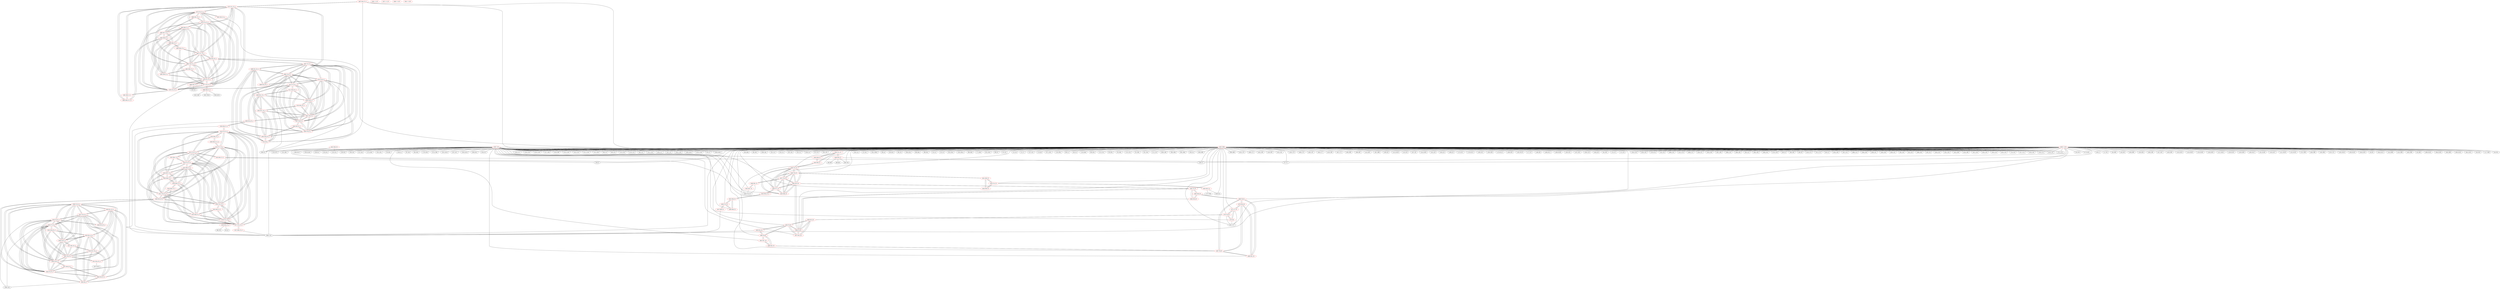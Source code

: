 graph {
	434 [label="(434) T11_T1" color=red]
	446 [label="(446) R24_T1"]
	443 [label="(443) R28_T1"]
	450 [label="(450) R32_t1"]
	435 [label="(435) T12_T1" color=red]
	451 [label="(451) R33_T1"]
	444 [label="(444) R29_T1"]
	445 [label="(445) R25_T1"]
	436 [label="(436) T13_T1" color=red]
	448 [label="(448) R30_T1"]
	452 [label="(452) R34_T1"]
	447 [label="(447) R26_T1"]
	437 [label="(437) T14_T1" color=red]
	449 [label="(449) R31_T1"]
	463 [label="(463) R15_P1"]
	440 [label="(440) T17_T1"]
	453 [label="(453) R35_T1"]
	439 [label="(439) T16_T1"]
	438 [label="(438) T15_T1"]
	438 [label="(438) T15_T1" color=red]
	450 [label="(450) R32_t1"]
	463 [label="(463) R15_P1"]
	440 [label="(440) T17_T1"]
	453 [label="(453) R35_T1"]
	439 [label="(439) T16_T1"]
	437 [label="(437) T14_T1"]
	439 [label="(439) T16_T1" color=red]
	451 [label="(451) R33_T1"]
	463 [label="(463) R15_P1"]
	440 [label="(440) T17_T1"]
	453 [label="(453) R35_T1"]
	438 [label="(438) T15_T1"]
	437 [label="(437) T14_T1"]
	440 [label="(440) T17_T1" color=red]
	454 [label="(454) R34_T1_T"]
	463 [label="(463) R15_P1"]
	453 [label="(453) R35_T1"]
	439 [label="(439) T16_T1"]
	438 [label="(438) T15_T1"]
	437 [label="(437) T14_T1"]
	441 [label="(441) R23_T1" color=red]
	132 [label="(132) R75"]
	131 [label="(131) R67"]
	125 [label="(125) IC1"]
	433 [label="(433) T10_T1"]
	442 [label="(442) R27_T1" color=red]
	433 [label="(433) T10_T1"]
	449 [label="(449) R31_T1"]
	443 [label="(443) R28_T1" color=red]
	434 [label="(434) T11_T1"]
	450 [label="(450) R32_t1"]
	444 [label="(444) R29_T1" color=red]
	451 [label="(451) R33_T1"]
	435 [label="(435) T12_T1"]
	445 [label="(445) R25_T1" color=red]
	172 [label="(172) TH6"]
	209 [label="(209) Q4"]
	435 [label="(435) T12_T1"]
	446 [label="(446) R24_T1" color=red]
	86 [label="(86) JP5"]
	109 [label="(109) U7"]
	90 [label="(90) JP6"]
	88 [label="(88) C30"]
	434 [label="(434) T11_T1"]
	447 [label="(447) R26_T1" color=red]
	368 [label="(368) U16"]
	436 [label="(436) T13_T1"]
	448 [label="(448) R30_T1" color=red]
	452 [label="(452) R34_T1"]
	436 [label="(436) T13_T1"]
	449 [label="(449) R31_T1" color=red]
	433 [label="(433) T10_T1"]
	442 [label="(442) R27_T1"]
	437 [label="(437) T14_T1"]
	450 [label="(450) R32_t1" color=red]
	438 [label="(438) T15_T1"]
	434 [label="(434) T11_T1"]
	443 [label="(443) R28_T1"]
	451 [label="(451) R33_T1" color=red]
	439 [label="(439) T16_T1"]
	444 [label="(444) R29_T1"]
	435 [label="(435) T12_T1"]
	452 [label="(452) R34_T1" color=red]
	448 [label="(448) R30_T1"]
	436 [label="(436) T13_T1"]
	454 [label="(454) R34_T1_T"]
	453 [label="(453) R35_T1" color=red]
	463 [label="(463) R15_P1"]
	440 [label="(440) T17_T1"]
	439 [label="(439) T16_T1"]
	438 [label="(438) T15_T1"]
	437 [label="(437) T14_T1"]
	454 [label="(454) R34_T1_T" color=red]
	440 [label="(440) T17_T1"]
	452 [label="(452) R34_T1"]
	455 [label="(455) T3_P1" color=red]
	459 [label="(459) R14_P1"]
	460 [label="(460) T6_P1"]
	458 [label="(458) R13_P1"]
	457 [label="(457) R12_P1"]
	456 [label="(456) T2_P1"]
	456 [label="(456) T2_P1" color=red]
	458 [label="(458) R13_P1"]
	455 [label="(455) T3_P1"]
	457 [label="(457) R12_P1"]
	462 [label="(462) T5_P1"]
	463 [label="(463) R15_P1"]
	457 [label="(457) R12_P1" color=red]
	458 [label="(458) R13_P1"]
	455 [label="(455) T3_P1"]
	456 [label="(456) T2_P1"]
	458 [label="(458) R13_P1" color=red]
	472 [label="(472) T4_P1"]
	455 [label="(455) T3_P1"]
	457 [label="(457) R12_P1"]
	456 [label="(456) T2_P1"]
	459 [label="(459) R14_P1" color=red]
	368 [label="(368) U16"]
	455 [label="(455) T3_P1"]
	460 [label="(460) T6_P1"]
	460 [label="(460) T6_P1" color=red]
	459 [label="(459) R14_P1"]
	455 [label="(455) T3_P1"]
	469 [label="(469) R22_P1"]
	461 [label="(461) R17_P1"]
	461 [label="(461) R17_P1" color=red]
	469 [label="(469) R22_P1"]
	460 [label="(460) T6_P1"]
	462 [label="(462) T5_P1" color=red]
	456 [label="(456) T2_P1"]
	463 [label="(463) R15_P1"]
	464 [label="(464) R16_P1"]
	465 [label="(465) R20_P1"]
	463 [label="(463) R15_P1" color=red]
	440 [label="(440) T17_T1"]
	453 [label="(453) R35_T1"]
	439 [label="(439) T16_T1"]
	438 [label="(438) T15_T1"]
	437 [label="(437) T14_T1"]
	456 [label="(456) T2_P1"]
	462 [label="(462) T5_P1"]
	464 [label="(464) R16_P1" color=red]
	462 [label="(462) T5_P1"]
	465 [label="(465) R20_P1"]
	465 [label="(465) R20_P1" color=red]
	466 [label="(466) T8_P1"]
	464 [label="(464) R16_P1"]
	462 [label="(462) T5_P1"]
	466 [label="(466) T8_P1" color=red]
	467 [label="(467) T9_P1"]
	468 [label="(468) R21_P1"]
	470 [label="(470) R19_P1"]
	465 [label="(465) R20_P1"]
	467 [label="(467) T9_P1" color=red]
	469 [label="(469) R22_P1"]
	468 [label="(468) R21_P1"]
	466 [label="(466) T8_P1"]
	470 [label="(470) R19_P1"]
	468 [label="(468) R21_P1" color=red]
	467 [label="(467) T9_P1"]
	466 [label="(466) T8_P1"]
	470 [label="(470) R19_P1"]
	469 [label="(469) R22_P1" color=red]
	467 [label="(467) T9_P1"]
	460 [label="(460) T6_P1"]
	461 [label="(461) R17_P1"]
	470 [label="(470) R19_P1" color=red]
	467 [label="(467) T9_P1"]
	468 [label="(468) R21_P1"]
	466 [label="(466) T8_P1"]
	471 [label="(471) T7_P1"]
	471 [label="(471) T7_P1" color=red]
	473 [label="(473) R1"]
	472 [label="(472) T4_P1"]
	401 [label="(401) U17"]
	470 [label="(470) R19_P1"]
	472 [label="(472) T4_P1" color=red]
	458 [label="(458) R13_P1"]
	473 [label="(473) R1"]
	471 [label="(471) T7_P1"]
	401 [label="(401) U17"]
	473 [label="(473) R1" color=red]
	472 [label="(472) T4_P1"]
	471 [label="(471) T7_P1"]
	401 [label="(401) U17"]
	474 [label="(474) T10_T1_2" color=red]
	482 [label="(482) R23_T1_2"]
	490 [label="(490) R31_T1_2"]
	483 [label="(483) R27_T1_2"]
	480 [label="(480) T16_T1_2"]
	481 [label="(481) T17_T1_2"]
	479 [label="(479) T15_T1_2"]
	476 [label="(476) T12_T1_2"]
	478 [label="(478) T14_T1_2"]
	477 [label="(477) T13_T1_2"]
	475 [label="(475) T11_T1_2"]
	475 [label="(475) T11_T1_2" color=red]
	487 [label="(487) R24_T1_2"]
	495 [label="(495) R28_T1_T_2"]
	491 [label="(491) R32_t1_2"]
	474 [label="(474) T10_T1_2"]
	480 [label="(480) T16_T1_2"]
	481 [label="(481) T17_T1_2"]
	479 [label="(479) T15_T1_2"]
	476 [label="(476) T12_T1_2"]
	478 [label="(478) T14_T1_2"]
	477 [label="(477) T13_T1_2"]
	476 [label="(476) T12_T1_2" color=red]
	492 [label="(492) R33_T1_2"]
	485 [label="(485) R29_T1_2"]
	486 [label="(486) R25_T1_2"]
	474 [label="(474) T10_T1_2"]
	480 [label="(480) T16_T1_2"]
	481 [label="(481) T17_T1_2"]
	479 [label="(479) T15_T1_2"]
	478 [label="(478) T14_T1_2"]
	477 [label="(477) T13_T1_2"]
	475 [label="(475) T11_T1_2"]
	477 [label="(477) T13_T1_2" color=red]
	489 [label="(489) R30_T1_2"]
	493 [label="(493) R34_T1_2"]
	488 [label="(488) R26_T1_2"]
	474 [label="(474) T10_T1_2"]
	480 [label="(480) T16_T1_2"]
	481 [label="(481) T17_T1_2"]
	479 [label="(479) T15_T1_2"]
	476 [label="(476) T12_T1_2"]
	478 [label="(478) T14_T1_2"]
	475 [label="(475) T11_T1_2"]
	478 [label="(478) T14_T1_2" color=red]
	474 [label="(474) T10_T1_2"]
	480 [label="(480) T16_T1_2"]
	481 [label="(481) T17_T1_2"]
	479 [label="(479) T15_T1_2"]
	476 [label="(476) T12_T1_2"]
	477 [label="(477) T13_T1_2"]
	475 [label="(475) T11_T1_2"]
	490 [label="(490) R31_T1_2"]
	504 [label="(504) R15_P1_2"]
	494 [label="(494) R35_T1_2"]
	479 [label="(479) T15_T1_2" color=red]
	491 [label="(491) R32_t1_2"]
	474 [label="(474) T10_T1_2"]
	480 [label="(480) T16_T1_2"]
	481 [label="(481) T17_T1_2"]
	476 [label="(476) T12_T1_2"]
	478 [label="(478) T14_T1_2"]
	477 [label="(477) T13_T1_2"]
	475 [label="(475) T11_T1_2"]
	504 [label="(504) R15_P1_2"]
	494 [label="(494) R35_T1_2"]
	480 [label="(480) T16_T1_2" color=red]
	492 [label="(492) R33_T1_2"]
	474 [label="(474) T10_T1_2"]
	481 [label="(481) T17_T1_2"]
	479 [label="(479) T15_T1_2"]
	476 [label="(476) T12_T1_2"]
	478 [label="(478) T14_T1_2"]
	477 [label="(477) T13_T1_2"]
	475 [label="(475) T11_T1_2"]
	504 [label="(504) R15_P1_2"]
	494 [label="(494) R35_T1_2"]
	481 [label="(481) T17_T1_2" color=red]
	493 [label="(493) R34_T1_2"]
	474 [label="(474) T10_T1_2"]
	480 [label="(480) T16_T1_2"]
	479 [label="(479) T15_T1_2"]
	476 [label="(476) T12_T1_2"]
	478 [label="(478) T14_T1_2"]
	477 [label="(477) T13_T1_2"]
	475 [label="(475) T11_T1_2"]
	504 [label="(504) R15_P1_2"]
	494 [label="(494) R35_T1_2"]
	482 [label="(482) R23_T1_2" color=red]
	421 [label="(421) J7"]
	474 [label="(474) T10_T1_2"]
	483 [label="(483) R27_T1_2" color=red]
	489 [label="(489) R30_T1_2"]
	494 [label="(494) R35_T1_2"]
	485 [label="(485) R29_T1_2"]
	484 [label="(484) R28_T1_2"]
	474 [label="(474) T10_T1_2"]
	490 [label="(490) R31_T1_2"]
	484 [label="(484) R28_T1_2" color=red]
	489 [label="(489) R30_T1_2"]
	494 [label="(494) R35_T1_2"]
	485 [label="(485) R29_T1_2"]
	483 [label="(483) R27_T1_2"]
	495 [label="(495) R28_T1_T_2"]
	485 [label="(485) R29_T1_2" color=red]
	489 [label="(489) R30_T1_2"]
	494 [label="(494) R35_T1_2"]
	484 [label="(484) R28_T1_2"]
	483 [label="(483) R27_T1_2"]
	492 [label="(492) R33_T1_2"]
	476 [label="(476) T12_T1_2"]
	486 [label="(486) R25_T1_2" color=red]
	368 [label="(368) U16"]
	36 [label="(36) R12"]
	476 [label="(476) T12_T1_2"]
	487 [label="(487) R24_T1_2" color=red]
	206 [label="(206) R108"]
	368 [label="(368) U16"]
	221 [label="(221) U28"]
	475 [label="(475) T11_T1_2"]
	488 [label="(488) R26_T1_2" color=red]
	305 [label="(305) TH10"]
	300 [label="(300) JP16"]
	302 [label="(302) D48"]
	477 [label="(477) T13_T1_2"]
	489 [label="(489) R30_T1_2" color=red]
	494 [label="(494) R35_T1_2"]
	485 [label="(485) R29_T1_2"]
	484 [label="(484) R28_T1_2"]
	483 [label="(483) R27_T1_2"]
	493 [label="(493) R34_T1_2"]
	477 [label="(477) T13_T1_2"]
	490 [label="(490) R31_T1_2" color=red]
	474 [label="(474) T10_T1_2"]
	483 [label="(483) R27_T1_2"]
	478 [label="(478) T14_T1_2"]
	491 [label="(491) R32_t1_2" color=red]
	479 [label="(479) T15_T1_2"]
	475 [label="(475) T11_T1_2"]
	495 [label="(495) R28_T1_T_2"]
	492 [label="(492) R33_T1_2" color=red]
	480 [label="(480) T16_T1_2"]
	485 [label="(485) R29_T1_2"]
	476 [label="(476) T12_T1_2"]
	493 [label="(493) R34_T1_2" color=red]
	481 [label="(481) T17_T1_2"]
	489 [label="(489) R30_T1_2"]
	477 [label="(477) T13_T1_2"]
	494 [label="(494) R35_T1_2" color=red]
	489 [label="(489) R30_T1_2"]
	485 [label="(485) R29_T1_2"]
	484 [label="(484) R28_T1_2"]
	483 [label="(483) R27_T1_2"]
	504 [label="(504) R15_P1_2"]
	481 [label="(481) T17_T1_2"]
	480 [label="(480) T16_T1_2"]
	479 [label="(479) T15_T1_2"]
	478 [label="(478) T14_T1_2"]
	495 [label="(495) R28_T1_T_2" color=red]
	475 [label="(475) T11_T1_2"]
	491 [label="(491) R32_t1_2"]
	484 [label="(484) R28_T1_2"]
	496 [label="(496) T3_P1_2" color=red]
	513 [label="(513) T4_P1_2"]
	512 [label="(512) T7_P1_2"]
	503 [label="(503) T5_P1_2"]
	508 [label="(508) T9_P1_2"]
	507 [label="(507) T8_P1_2"]
	501 [label="(501) T6_P1_2"]
	497 [label="(497) T2_P1_2"]
	500 [label="(500) R14_P1_2"]
	499 [label="(499) R13_P1_2"]
	498 [label="(498) R12_P1_2"]
	497 [label="(497) T2_P1_2" color=red]
	496 [label="(496) T3_P1_2"]
	513 [label="(513) T4_P1_2"]
	512 [label="(512) T7_P1_2"]
	503 [label="(503) T5_P1_2"]
	508 [label="(508) T9_P1_2"]
	507 [label="(507) T8_P1_2"]
	501 [label="(501) T6_P1_2"]
	499 [label="(499) R13_P1_2"]
	498 [label="(498) R12_P1_2"]
	504 [label="(504) R15_P1_2"]
	498 [label="(498) R12_P1_2" color=red]
	509 [label="(509) R21_P1_2"]
	505 [label="(505) R16_P1_2"]
	502 [label="(502) R17_P1_2"]
	514 [label="(514) R1_2"]
	499 [label="(499) R13_P1_2"]
	496 [label="(496) T3_P1_2"]
	497 [label="(497) T2_P1_2"]
	499 [label="(499) R13_P1_2" color=red]
	513 [label="(513) T4_P1_2"]
	496 [label="(496) T3_P1_2"]
	498 [label="(498) R12_P1_2"]
	497 [label="(497) T2_P1_2"]
	500 [label="(500) R14_P1_2" color=red]
	368 [label="(368) U16"]
	529 [label="(529) R26_T1_3"]
	496 [label="(496) T3_P1_2"]
	501 [label="(501) T6_P1_2"]
	501 [label="(501) T6_P1_2" color=red]
	496 [label="(496) T3_P1_2"]
	513 [label="(513) T4_P1_2"]
	512 [label="(512) T7_P1_2"]
	503 [label="(503) T5_P1_2"]
	508 [label="(508) T9_P1_2"]
	507 [label="(507) T8_P1_2"]
	497 [label="(497) T2_P1_2"]
	500 [label="(500) R14_P1_2"]
	510 [label="(510) R22_P1_2"]
	502 [label="(502) R17_P1_2"]
	502 [label="(502) R17_P1_2" color=red]
	509 [label="(509) R21_P1_2"]
	505 [label="(505) R16_P1_2"]
	498 [label="(498) R12_P1_2"]
	514 [label="(514) R1_2"]
	510 [label="(510) R22_P1_2"]
	501 [label="(501) T6_P1_2"]
	503 [label="(503) T5_P1_2" color=red]
	496 [label="(496) T3_P1_2"]
	513 [label="(513) T4_P1_2"]
	512 [label="(512) T7_P1_2"]
	508 [label="(508) T9_P1_2"]
	507 [label="(507) T8_P1_2"]
	501 [label="(501) T6_P1_2"]
	497 [label="(497) T2_P1_2"]
	504 [label="(504) R15_P1_2"]
	505 [label="(505) R16_P1_2"]
	506 [label="(506) R20_P1_2"]
	504 [label="(504) R15_P1_2" color=red]
	481 [label="(481) T17_T1_2"]
	494 [label="(494) R35_T1_2"]
	480 [label="(480) T16_T1_2"]
	479 [label="(479) T15_T1_2"]
	478 [label="(478) T14_T1_2"]
	497 [label="(497) T2_P1_2"]
	503 [label="(503) T5_P1_2"]
	505 [label="(505) R16_P1_2" color=red]
	509 [label="(509) R21_P1_2"]
	498 [label="(498) R12_P1_2"]
	502 [label="(502) R17_P1_2"]
	514 [label="(514) R1_2"]
	503 [label="(503) T5_P1_2"]
	506 [label="(506) R20_P1_2"]
	506 [label="(506) R20_P1_2" color=red]
	507 [label="(507) T8_P1_2"]
	505 [label="(505) R16_P1_2"]
	503 [label="(503) T5_P1_2"]
	507 [label="(507) T8_P1_2" color=red]
	496 [label="(496) T3_P1_2"]
	513 [label="(513) T4_P1_2"]
	512 [label="(512) T7_P1_2"]
	503 [label="(503) T5_P1_2"]
	508 [label="(508) T9_P1_2"]
	501 [label="(501) T6_P1_2"]
	497 [label="(497) T2_P1_2"]
	509 [label="(509) R21_P1_2"]
	511 [label="(511) R19_P1_2"]
	506 [label="(506) R20_P1_2"]
	508 [label="(508) T9_P1_2" color=red]
	510 [label="(510) R22_P1_2"]
	496 [label="(496) T3_P1_2"]
	513 [label="(513) T4_P1_2"]
	512 [label="(512) T7_P1_2"]
	503 [label="(503) T5_P1_2"]
	507 [label="(507) T8_P1_2"]
	501 [label="(501) T6_P1_2"]
	497 [label="(497) T2_P1_2"]
	509 [label="(509) R21_P1_2"]
	511 [label="(511) R19_P1_2"]
	509 [label="(509) R21_P1_2" color=red]
	505 [label="(505) R16_P1_2"]
	498 [label="(498) R12_P1_2"]
	502 [label="(502) R17_P1_2"]
	514 [label="(514) R1_2"]
	508 [label="(508) T9_P1_2"]
	507 [label="(507) T8_P1_2"]
	511 [label="(511) R19_P1_2"]
	510 [label="(510) R22_P1_2" color=red]
	508 [label="(508) T9_P1_2"]
	501 [label="(501) T6_P1_2"]
	502 [label="(502) R17_P1_2"]
	511 [label="(511) R19_P1_2" color=red]
	508 [label="(508) T9_P1_2"]
	509 [label="(509) R21_P1_2"]
	507 [label="(507) T8_P1_2"]
	512 [label="(512) T7_P1_2"]
	512 [label="(512) T7_P1_2" color=red]
	496 [label="(496) T3_P1_2"]
	513 [label="(513) T4_P1_2"]
	503 [label="(503) T5_P1_2"]
	508 [label="(508) T9_P1_2"]
	507 [label="(507) T8_P1_2"]
	501 [label="(501) T6_P1_2"]
	497 [label="(497) T2_P1_2"]
	514 [label="(514) R1_2"]
	380 [label="(380) P1"]
	511 [label="(511) R19_P1_2"]
	513 [label="(513) T4_P1_2" color=red]
	496 [label="(496) T3_P1_2"]
	512 [label="(512) T7_P1_2"]
	503 [label="(503) T5_P1_2"]
	508 [label="(508) T9_P1_2"]
	507 [label="(507) T8_P1_2"]
	501 [label="(501) T6_P1_2"]
	497 [label="(497) T2_P1_2"]
	499 [label="(499) R13_P1_2"]
	514 [label="(514) R1_2"]
	380 [label="(380) P1"]
	514 [label="(514) R1_2" color=red]
	513 [label="(513) T4_P1_2"]
	512 [label="(512) T7_P1_2"]
	380 [label="(380) P1"]
	509 [label="(509) R21_P1_2"]
	505 [label="(505) R16_P1_2"]
	498 [label="(498) R12_P1_2"]
	502 [label="(502) R17_P1_2"]
	515 [label="(515) T10_T1_3" color=red]
	523 [label="(523) R23_T1_3"]
	531 [label="(531) R31_T1_3"]
	524 [label="(524) R27_T1_3"]
	521 [label="(521) T16_T1_3"]
	522 [label="(522) T17_T1_3"]
	520 [label="(520) T15_T1_3"]
	517 [label="(517) T12_T1_3"]
	519 [label="(519) T14_T1_3"]
	518 [label="(518) T13_T1_3"]
	516 [label="(516) T11_T1_3"]
	516 [label="(516) T11_T1_3" color=red]
	528 [label="(528) R24_T1_3"]
	525 [label="(525) R28_T1_3"]
	532 [label="(532) R32_t1_3"]
	515 [label="(515) T10_T1_3"]
	521 [label="(521) T16_T1_3"]
	522 [label="(522) T17_T1_3"]
	520 [label="(520) T15_T1_3"]
	517 [label="(517) T12_T1_3"]
	519 [label="(519) T14_T1_3"]
	518 [label="(518) T13_T1_3"]
	517 [label="(517) T12_T1_3" color=red]
	533 [label="(533) R33_T1_3"]
	526 [label="(526) R29_T1_3"]
	527 [label="(527) R25_T1_3"]
	515 [label="(515) T10_T1_3"]
	521 [label="(521) T16_T1_3"]
	522 [label="(522) T17_T1_3"]
	520 [label="(520) T15_T1_3"]
	519 [label="(519) T14_T1_3"]
	518 [label="(518) T13_T1_3"]
	516 [label="(516) T11_T1_3"]
	518 [label="(518) T13_T1_3" color=red]
	530 [label="(530) R30_T1_3"]
	534 [label="(534) R34_T1_3"]
	529 [label="(529) R26_T1_3"]
	515 [label="(515) T10_T1_3"]
	521 [label="(521) T16_T1_3"]
	522 [label="(522) T17_T1_3"]
	520 [label="(520) T15_T1_3"]
	517 [label="(517) T12_T1_3"]
	519 [label="(519) T14_T1_3"]
	516 [label="(516) T11_T1_3"]
	519 [label="(519) T14_T1_3" color=red]
	515 [label="(515) T10_T1_3"]
	521 [label="(521) T16_T1_3"]
	522 [label="(522) T17_T1_3"]
	520 [label="(520) T15_T1_3"]
	517 [label="(517) T12_T1_3"]
	518 [label="(518) T13_T1_3"]
	516 [label="(516) T11_T1_3"]
	531 [label="(531) R31_T1_3"]
	545 [label="(545) R15_P1_3"]
	535 [label="(535) R35_T1_3"]
	520 [label="(520) T15_T1_3" color=red]
	532 [label="(532) R32_t1_3"]
	515 [label="(515) T10_T1_3"]
	521 [label="(521) T16_T1_3"]
	522 [label="(522) T17_T1_3"]
	517 [label="(517) T12_T1_3"]
	519 [label="(519) T14_T1_3"]
	518 [label="(518) T13_T1_3"]
	516 [label="(516) T11_T1_3"]
	545 [label="(545) R15_P1_3"]
	535 [label="(535) R35_T1_3"]
	521 [label="(521) T16_T1_3" color=red]
	533 [label="(533) R33_T1_3"]
	515 [label="(515) T10_T1_3"]
	522 [label="(522) T17_T1_3"]
	520 [label="(520) T15_T1_3"]
	517 [label="(517) T12_T1_3"]
	519 [label="(519) T14_T1_3"]
	518 [label="(518) T13_T1_3"]
	516 [label="(516) T11_T1_3"]
	545 [label="(545) R15_P1_3"]
	535 [label="(535) R35_T1_3"]
	522 [label="(522) T17_T1_3" color=red]
	536 [label="(536) R34_T1_T_3"]
	515 [label="(515) T10_T1_3"]
	521 [label="(521) T16_T1_3"]
	520 [label="(520) T15_T1_3"]
	517 [label="(517) T12_T1_3"]
	519 [label="(519) T14_T1_3"]
	518 [label="(518) T13_T1_3"]
	516 [label="(516) T11_T1_3"]
	545 [label="(545) R15_P1_3"]
	535 [label="(535) R35_T1_3"]
	523 [label="(523) R23_T1_3" color=red]
	57 [label="(57) U1"]
	58 [label="(58) J5"]
	515 [label="(515) T10_T1_3"]
	524 [label="(524) R27_T1_3" color=red]
	530 [label="(530) R30_T1_3"]
	535 [label="(535) R35_T1_3"]
	526 [label="(526) R29_T1_3"]
	525 [label="(525) R28_T1_3"]
	515 [label="(515) T10_T1_3"]
	531 [label="(531) R31_T1_3"]
	525 [label="(525) R28_T1_3" color=red]
	530 [label="(530) R30_T1_3"]
	535 [label="(535) R35_T1_3"]
	526 [label="(526) R29_T1_3"]
	524 [label="(524) R27_T1_3"]
	516 [label="(516) T11_T1_3"]
	532 [label="(532) R32_t1_3"]
	526 [label="(526) R29_T1_3" color=red]
	530 [label="(530) R30_T1_3"]
	535 [label="(535) R35_T1_3"]
	525 [label="(525) R28_T1_3"]
	524 [label="(524) R27_T1_3"]
	533 [label="(533) R33_T1_3"]
	517 [label="(517) T12_T1_3"]
	527 [label="(527) R25_T1_3" color=red]
	368 [label="(368) U16"]
	517 [label="(517) T12_T1_3"]
	528 [label="(528) R24_T1_3" color=red]
	96 [label="(96) PS2"]
	91 [label="(91) J2"]
	516 [label="(516) T11_T1_3"]
	529 [label="(529) R26_T1_3" color=red]
	368 [label="(368) U16"]
	500 [label="(500) R14_P1_2"]
	518 [label="(518) T13_T1_3"]
	530 [label="(530) R30_T1_3" color=red]
	535 [label="(535) R35_T1_3"]
	526 [label="(526) R29_T1_3"]
	525 [label="(525) R28_T1_3"]
	524 [label="(524) R27_T1_3"]
	534 [label="(534) R34_T1_3"]
	518 [label="(518) T13_T1_3"]
	531 [label="(531) R31_T1_3" color=red]
	515 [label="(515) T10_T1_3"]
	524 [label="(524) R27_T1_3"]
	519 [label="(519) T14_T1_3"]
	532 [label="(532) R32_t1_3" color=red]
	520 [label="(520) T15_T1_3"]
	516 [label="(516) T11_T1_3"]
	525 [label="(525) R28_T1_3"]
	533 [label="(533) R33_T1_3" color=red]
	521 [label="(521) T16_T1_3"]
	526 [label="(526) R29_T1_3"]
	517 [label="(517) T12_T1_3"]
	534 [label="(534) R34_T1_3" color=red]
	530 [label="(530) R30_T1_3"]
	518 [label="(518) T13_T1_3"]
	536 [label="(536) R34_T1_T_3"]
	535 [label="(535) R35_T1_3" color=red]
	530 [label="(530) R30_T1_3"]
	526 [label="(526) R29_T1_3"]
	525 [label="(525) R28_T1_3"]
	524 [label="(524) R27_T1_3"]
	545 [label="(545) R15_P1_3"]
	522 [label="(522) T17_T1_3"]
	521 [label="(521) T16_T1_3"]
	520 [label="(520) T15_T1_3"]
	519 [label="(519) T14_T1_3"]
	536 [label="(536) R34_T1_T_3" color=red]
	522 [label="(522) T17_T1_3"]
	534 [label="(534) R34_T1_3"]
	537 [label="(537) T3_P1_3" color=red]
	554 [label="(554) T4_P1_3"]
	553 [label="(553) T7_P1_3"]
	544 [label="(544) T5_P1_3"]
	549 [label="(549) T9_P1_3"]
	548 [label="(548) T8_P1_3"]
	542 [label="(542) T6_P1_3"]
	538 [label="(538) T2_P1_3"]
	541 [label="(541) R14_P1_3"]
	540 [label="(540) R13_P1_3"]
	539 [label="(539) R12_P1_3"]
	538 [label="(538) T2_P1_3" color=red]
	537 [label="(537) T3_P1_3"]
	554 [label="(554) T4_P1_3"]
	553 [label="(553) T7_P1_3"]
	544 [label="(544) T5_P1_3"]
	549 [label="(549) T9_P1_3"]
	548 [label="(548) T8_P1_3"]
	542 [label="(542) T6_P1_3"]
	540 [label="(540) R13_P1_3"]
	539 [label="(539) R12_P1_3"]
	545 [label="(545) R15_P1_3"]
	539 [label="(539) R12_P1_3" color=red]
	550 [label="(550) R21_P1_3"]
	546 [label="(546) R16_P1_3"]
	543 [label="(543) R17_P1_3"]
	555 [label="(555) R1_3"]
	540 [label="(540) R13_P1_3"]
	537 [label="(537) T3_P1_3"]
	538 [label="(538) T2_P1_3"]
	540 [label="(540) R13_P1_3" color=red]
	554 [label="(554) T4_P1_3"]
	537 [label="(537) T3_P1_3"]
	539 [label="(539) R12_P1_3"]
	538 [label="(538) T2_P1_3"]
	541 [label="(541) R14_P1_3" color=red]
	267 [label="(267) R123"]
	537 [label="(537) T3_P1_3"]
	542 [label="(542) T6_P1_3"]
	542 [label="(542) T6_P1_3" color=red]
	537 [label="(537) T3_P1_3"]
	554 [label="(554) T4_P1_3"]
	553 [label="(553) T7_P1_3"]
	544 [label="(544) T5_P1_3"]
	549 [label="(549) T9_P1_3"]
	548 [label="(548) T8_P1_3"]
	538 [label="(538) T2_P1_3"]
	541 [label="(541) R14_P1_3"]
	551 [label="(551) R22_P1_3"]
	543 [label="(543) R17_P1_3"]
	543 [label="(543) R17_P1_3" color=red]
	550 [label="(550) R21_P1_3"]
	546 [label="(546) R16_P1_3"]
	539 [label="(539) R12_P1_3"]
	555 [label="(555) R1_3"]
	551 [label="(551) R22_P1_3"]
	542 [label="(542) T6_P1_3"]
	544 [label="(544) T5_P1_3" color=red]
	537 [label="(537) T3_P1_3"]
	554 [label="(554) T4_P1_3"]
	553 [label="(553) T7_P1_3"]
	549 [label="(549) T9_P1_3"]
	548 [label="(548) T8_P1_3"]
	542 [label="(542) T6_P1_3"]
	538 [label="(538) T2_P1_3"]
	545 [label="(545) R15_P1_3"]
	546 [label="(546) R16_P1_3"]
	547 [label="(547) R20_P1_3"]
	545 [label="(545) R15_P1_3" color=red]
	522 [label="(522) T17_T1_3"]
	535 [label="(535) R35_T1_3"]
	521 [label="(521) T16_T1_3"]
	520 [label="(520) T15_T1_3"]
	519 [label="(519) T14_T1_3"]
	538 [label="(538) T2_P1_3"]
	544 [label="(544) T5_P1_3"]
	546 [label="(546) R16_P1_3" color=red]
	550 [label="(550) R21_P1_3"]
	539 [label="(539) R12_P1_3"]
	543 [label="(543) R17_P1_3"]
	555 [label="(555) R1_3"]
	544 [label="(544) T5_P1_3"]
	547 [label="(547) R20_P1_3"]
	547 [label="(547) R20_P1_3" color=red]
	548 [label="(548) T8_P1_3"]
	546 [label="(546) R16_P1_3"]
	544 [label="(544) T5_P1_3"]
	548 [label="(548) T8_P1_3" color=red]
	537 [label="(537) T3_P1_3"]
	554 [label="(554) T4_P1_3"]
	553 [label="(553) T7_P1_3"]
	544 [label="(544) T5_P1_3"]
	549 [label="(549) T9_P1_3"]
	542 [label="(542) T6_P1_3"]
	538 [label="(538) T2_P1_3"]
	550 [label="(550) R21_P1_3"]
	552 [label="(552) R19_P1_3"]
	547 [label="(547) R20_P1_3"]
	549 [label="(549) T9_P1_3" color=red]
	551 [label="(551) R22_P1_3"]
	537 [label="(537) T3_P1_3"]
	554 [label="(554) T4_P1_3"]
	553 [label="(553) T7_P1_3"]
	544 [label="(544) T5_P1_3"]
	548 [label="(548) T8_P1_3"]
	542 [label="(542) T6_P1_3"]
	538 [label="(538) T2_P1_3"]
	550 [label="(550) R21_P1_3"]
	552 [label="(552) R19_P1_3"]
	550 [label="(550) R21_P1_3" color=red]
	546 [label="(546) R16_P1_3"]
	539 [label="(539) R12_P1_3"]
	543 [label="(543) R17_P1_3"]
	555 [label="(555) R1_3"]
	549 [label="(549) T9_P1_3"]
	548 [label="(548) T8_P1_3"]
	552 [label="(552) R19_P1_3"]
	551 [label="(551) R22_P1_3" color=red]
	549 [label="(549) T9_P1_3"]
	542 [label="(542) T6_P1_3"]
	543 [label="(543) R17_P1_3"]
	552 [label="(552) R19_P1_3" color=red]
	549 [label="(549) T9_P1_3"]
	550 [label="(550) R21_P1_3"]
	548 [label="(548) T8_P1_3"]
	553 [label="(553) T7_P1_3"]
	553 [label="(553) T7_P1_3" color=red]
	537 [label="(537) T3_P1_3"]
	554 [label="(554) T4_P1_3"]
	544 [label="(544) T5_P1_3"]
	549 [label="(549) T9_P1_3"]
	548 [label="(548) T8_P1_3"]
	542 [label="(542) T6_P1_3"]
	538 [label="(538) T2_P1_3"]
	555 [label="(555) R1_3"]
	266 [label="(266) C44"]
	552 [label="(552) R19_P1_3"]
	554 [label="(554) T4_P1_3" color=red]
	537 [label="(537) T3_P1_3"]
	553 [label="(553) T7_P1_3"]
	544 [label="(544) T5_P1_3"]
	549 [label="(549) T9_P1_3"]
	548 [label="(548) T8_P1_3"]
	542 [label="(542) T6_P1_3"]
	538 [label="(538) T2_P1_3"]
	540 [label="(540) R13_P1_3"]
	555 [label="(555) R1_3"]
	266 [label="(266) C44"]
	555 [label="(555) R1_3" color=red]
	554 [label="(554) T4_P1_3"]
	553 [label="(553) T7_P1_3"]
	266 [label="(266) C44"]
	550 [label="(550) R21_P1_3"]
	546 [label="(546) R16_P1_3"]
	539 [label="(539) R12_P1_3"]
	543 [label="(543) R17_P1_3"]
	556 [label="(556) +1.5V" color=red]
	557 [label="(557) +1.2V" color=red]
	558 [label="(558) +5V" color=red]
	342 [label="(342) D5"]
	196 [label="(196) R137"]
	195 [label="(195) R136"]
	205 [label="(205) C100"]
	339 [label="(339) ZA14"]
	228 [label="(228) K1"]
	225 [label="(225) K2"]
	226 [label="(226) K4"]
	227 [label="(227) K3"]
	175 [label="(175) D30"]
	223 [label="(223) C104"]
	181 [label="(181) D31"]
	76 [label="(76) R32"]
	67 [label="(67) D8"]
	220 [label="(220) U27"]
	219 [label="(219) U29"]
	218 [label="(218) C103"]
	217 [label="(217) C94"]
	216 [label="(216) C89"]
	215 [label="(215) C102"]
	222 [label="(222) U23"]
	64 [label="(64) R33"]
	178 [label="(178) D28"]
	191 [label="(191) R133"]
	167 [label="(167) D27"]
	211 [label="(211) C101"]
	212 [label="(212) C83"]
	62 [label="(62) U5"]
	63 [label="(63) C22"]
	221 [label="(221) U28"]
	193 [label="(193) R134"]
	338 [label="(338) R22"]
	329 [label="(329) L2"]
	374 [label="(374) TH9"]
	115 [label="(115) C33"]
	110 [label="(110) U10"]
	334 [label="(334) D1"]
	95 [label="(95) C21"]
	326 [label="(326) U4"]
	332 [label="(332) C17"]
	327 [label="(327) U3"]
	448 [label="(448) R30_T1"]
	453 [label="(453) R35_T1"]
	444 [label="(444) R29_T1"]
	443 [label="(443) R28_T1"]
	442 [label="(442) R27_T1"]
	468 [label="(468) R21_P1"]
	464 [label="(464) R16_P1"]
	457 [label="(457) R12_P1"]
	461 [label="(461) R17_P1"]
	473 [label="(473) R1"]
	559 [label="(559) +3.3V" color=red]
	350 [label="(350) C53"]
	351 [label="(351) C54"]
	308 [label="(308) C66"]
	425 [label="(425) C99"]
	424 [label="(424) C98"]
	427 [label="(427) D47"]
	428 [label="(428) D49"]
	368 [label="(368) U16"]
	347 [label="(347) C50"]
	352 [label="(352) C55"]
	333 [label="(333) C18"]
	153 [label="(153) R154"]
	154 [label="(154) R163"]
	155 [label="(155) R164"]
	156 [label="(156) R162"]
	157 [label="(157) R161"]
	158 [label="(158) R153"]
	325 [label="(325) U24"]
	159 [label="(159) R160"]
	160 [label="(160) R147"]
	161 [label="(161) R146"]
	74 [label="(74) C23"]
	150 [label="(150) R157"]
	151 [label="(151) R156"]
	152 [label="(152) R155"]
	317 [label="(317) U12"]
	323 [label="(323) C45"]
	319 [label="(319) U13"]
	318 [label="(318) C19"]
	372 [label="(372) U22"]
	324 [label="(324) U20"]
	320 [label="(320) C20"]
	373 [label="(373) TH8"]
	379 [label="(379) P14"]
	340 [label="(340) FB6"]
	165 [label="(165) R64"]
	315 [label="(315) U21"]
	162 [label="(162) R144"]
	163 [label="(163) R143"]
	164 [label="(164) R138"]
	101 [label="(101) U6"]
	109 [label="(109) U7"]
	16 [label="(16) R2"]
	345 [label="(345) R110"]
	414 [label="(414) R98"]
	415 [label="(415) FB8"]
	401 [label="(401) U17"]
	403 [label="(403) FB9"]
	55 [label="(55) R92"]
	369 [label="(369) U25"]
	57 [label="(57) U1"]
	412 [label="(412) C76"]
	409 [label="(409) C73"]
	354 [label="(354) C57"]
	353 [label="(353) C56"]
	387 [label="(387) C90"]
	386 [label="(386) U19"]
	389 [label="(389) R103"]
	364 [label="(364) R100"]
	363 [label="(363) R99"]
	360 [label="(360) C82"]
	390 [label="(390) R102"]
	391 [label="(391) R101"]
	28 [label="(28) R18"]
	30 [label="(30) C15"]
	392 [label="(392) C62"]
	393 [label="(393) C61"]
	117 [label="(117) R49"]
	370 [label="(370) U26"]
	39 [label="(39) C4"]
	44 [label="(44) R21"]
	42 [label="(42) R15"]
	47 [label="(47) R139"]
	48 [label="(48) C63"]
	49 [label="(49) C9"]
	59 [label="(59) L1"]
	17 [label="(17) R1"]
	410 [label="(410) C74"]
	411 [label="(411) C75"]
	50 [label="(50) R95"]
	40 [label="(40) U2"]
	43 [label="(43) R16"]
	355 [label="(355) C58"]
	357 [label="(357) C47"]
	398 [label="(398) U14"]
	346 [label="(346) C49"]
	348 [label="(348) C51"]
	356 [label="(356) C48"]
	359 [label="(359) R90"]
	100 [label="(100) R34"]
	326 [label="(326) U4"]
	349 [label="(349) C52"]
	83 [label="(83) C28"]
	82 [label="(82) C29"]
	366 [label="(366) C85"]
	367 [label="(367) P4"]
	560 [label="(560) +1.0V" color=red]
	561 [label="(561) +1.8V" color=red]
	562 [label="(562) GND" color=red]
	125 [label="(125) IC1"]
	379 [label="(379) P14"]
	12 [label="(12) C8"]
	11 [label="(11) C7"]
	137 [label="(137) IC2"]
	368 [label="(368) U16"]
	57 [label="(57) U1"]
	115 [label="(115) C33"]
	114 [label="(114) J6"]
	371 [label="(371) SW1"]
	116 [label="(116) FB1"]
	58 [label="(58) J5"]
	370 [label="(370) U26"]
	46 [label="(46) C1"]
	45 [label="(45) C5"]
	118 [label="(118) R48"]
	369 [label="(369) U25"]
	60 [label="(60) R25"]
	112 [label="(112) C31"]
	53 [label="(53) R31"]
	52 [label="(52) R81"]
	113 [label="(113) C32"]
	51 [label="(51) R91"]
	367 [label="(367) P4"]
	366 [label="(366) C85"]
	346 [label="(346) C49"]
	353 [label="(353) C56"]
	48 [label="(48) C63"]
	49 [label="(49) C9"]
	380 [label="(380) P1"]
	61 [label="(61) C64"]
	352 [label="(352) C55"]
	351 [label="(351) C54"]
	350 [label="(350) C53"]
	349 [label="(349) C52"]
	348 [label="(348) C51"]
	347 [label="(347) C50"]
	110 [label="(110) U10"]
	111 [label="(111) U9"]
	39 [label="(39) C4"]
	40 [label="(40) U2"]
	358 [label="(358) C69"]
	357 [label="(357) C47"]
	356 [label="(356) C48"]
	355 [label="(355) C58"]
	354 [label="(354) C57"]
	362 [label="(362) R93"]
	361 [label="(361) R94"]
	360 [label="(360) C82"]
	432 [label="(432) X1"]
	401 [label="(401) U17"]
	400 [label="(400) R88"]
	399 [label="(399) R89"]
	424 [label="(424) C98"]
	425 [label="(425) C99"]
	423 [label="(423) C79"]
	410 [label="(410) C74"]
	409 [label="(409) C73"]
	408 [label="(408) C72"]
	402 [label="(402) C80"]
	411 [label="(411) C75"]
	418 [label="(418) FB7"]
	422 [label="(422) C81"]
	421 [label="(421) J7"]
	420 [label="(420) C78"]
	406 [label="(406) C70"]
	405 [label="(405) C67"]
	404 [label="(404) C77"]
	419 [label="(419) C68"]
	412 [label="(412) C76"]
	407 [label="(407) C71"]
	387 [label="(387) C90"]
	395 [label="(395) R85"]
	386 [label="(386) U19"]
	396 [label="(396) R87"]
	398 [label="(398) U14"]
	413 [label="(413) R97"]
	393 [label="(393) C61"]
	392 [label="(392) C62"]
	397 [label="(397) R86"]
	206 [label="(206) R108"]
	208 [label="(208) Q3"]
	213 [label="(213) R158"]
	212 [label="(212) C83"]
	211 [label="(211) C101"]
	210 [label="(210) Q5"]
	209 [label="(209) Q4"]
	207 [label="(207) Q2"]
	223 [label="(223) C104"]
	222 [label="(222) U23"]
	221 [label="(221) U28"]
	220 [label="(220) U27"]
	219 [label="(219) U29"]
	218 [label="(218) C103"]
	217 [label="(217) C94"]
	216 [label="(216) C89"]
	215 [label="(215) C102"]
	224 [label="(224) R165"]
	201 [label="(201) J10"]
	204 [label="(204) J14"]
	199 [label="(199) J13"]
	174 [label="(174) Q11"]
	176 [label="(176) R115"]
	205 [label="(205) C100"]
	180 [label="(180) Q12"]
	190 [label="(190) D36"]
	179 [label="(179) R112"]
	189 [label="(189) D33"]
	182 [label="(182) R116"]
	177 [label="(177) Q7"]
	166 [label="(166) Q6"]
	168 [label="(168) R111"]
	372 [label="(372) U22"]
	169 [label="(169) R106"]
	185 [label="(185) D21"]
	187 [label="(187) D22"]
	326 [label="(326) U4"]
	327 [label="(327) U3"]
	328 [label="(328) C16"]
	343 [label="(343) J18"]
	83 [label="(83) C28"]
	82 [label="(82) C29"]
	95 [label="(95) C21"]
	109 [label="(109) U7"]
	74 [label="(74) C23"]
	81 [label="(81) R47"]
	73 [label="(73) C27"]
	72 [label="(72) C25"]
	93 [label="(93) R36"]
	92 [label="(92) R37"]
	325 [label="(325) U24"]
	336 [label="(336) ZA1"]
	25 [label="(25) C13"]
	24 [label="(24) C12"]
	337 [label="(337) D4"]
	23 [label="(23) C11"]
	339 [label="(339) ZA14"]
	22 [label="(22) C10"]
	331 [label="(331) D3"]
	26 [label="(26) C14"]
	27 [label="(27) R17"]
	341 [label="(341) FB20"]
	85 [label="(85) J4"]
	29 [label="(29) R19"]
	84 [label="(84) U8"]
	30 [label="(30) C15"]
	344 [label="(344) D25"]
	98 [label="(98) R40"]
	99 [label="(99) R41"]
	332 [label="(332) C17"]
	14 [label="(14) C2"]
	323 [label="(323) C45"]
	63 [label="(63) C22"]
	333 [label="(333) C18"]
	324 [label="(324) U20"]
	15 [label="(15) C3"]
	317 [label="(317) U12"]
	322 [label="(322) R24"]
	62 [label="(62) U5"]
	320 [label="(320) C20"]
	88 [label="(88) C30"]
	103 [label="(103) FB14"]
	66 [label="(66) R38"]
	319 [label="(319) U13"]
	77 [label="(77) R39"]
	101 [label="(101) U6"]
	321 [label="(321) R23"]
	318 [label="(318) C19"]
	69 [label="(69) D7"]
	13 [label="(13) C6"]
	433 [label="(433) T10_T1"]
	439 [label="(439) T16_T1"]
	440 [label="(440) T17_T1"]
	438 [label="(438) T15_T1"]
	435 [label="(435) T12_T1"]
	437 [label="(437) T14_T1"]
	436 [label="(436) T13_T1"]
	434 [label="(434) T11_T1"]
	455 [label="(455) T3_P1"]
	472 [label="(472) T4_P1"]
	471 [label="(471) T7_P1"]
	462 [label="(462) T5_P1"]
	467 [label="(467) T9_P1"]
	466 [label="(466) T8_P1"]
	460 [label="(460) T6_P1"]
	456 [label="(456) T2_P1"]
	434 -- 446
	434 -- 443
	434 -- 450
	435 -- 451
	435 -- 444
	435 -- 445
	436 -- 448
	436 -- 452
	436 -- 447
	437 -- 449
	437 -- 463
	437 -- 440
	437 -- 453
	437 -- 439
	437 -- 438
	438 -- 450
	438 -- 463
	438 -- 440
	438 -- 453
	438 -- 439
	438 -- 437
	439 -- 451
	439 -- 463
	439 -- 440
	439 -- 453
	439 -- 438
	439 -- 437
	440 -- 454
	440 -- 463
	440 -- 453
	440 -- 439
	440 -- 438
	440 -- 437
	441 -- 132
	441 -- 131
	441 -- 125
	441 -- 433
	442 -- 433
	442 -- 449
	443 -- 434
	443 -- 450
	444 -- 451
	444 -- 435
	445 -- 172
	445 -- 209
	445 -- 435
	446 -- 86
	446 -- 109
	446 -- 90
	446 -- 88
	446 -- 434
	447 -- 368
	447 -- 436
	448 -- 452
	448 -- 436
	449 -- 433
	449 -- 442
	449 -- 437
	450 -- 438
	450 -- 434
	450 -- 443
	451 -- 439
	451 -- 444
	451 -- 435
	452 -- 448
	452 -- 436
	452 -- 454
	453 -- 463
	453 -- 440
	453 -- 439
	453 -- 438
	453 -- 437
	454 -- 440
	454 -- 452
	455 -- 459
	455 -- 460
	455 -- 458
	455 -- 457
	455 -- 456
	456 -- 458
	456 -- 455
	456 -- 457
	456 -- 462
	456 -- 463
	457 -- 458
	457 -- 455
	457 -- 456
	458 -- 472
	458 -- 455
	458 -- 457
	458 -- 456
	459 -- 368
	459 -- 455
	459 -- 460
	460 -- 459
	460 -- 455
	460 -- 469
	460 -- 461
	461 -- 469
	461 -- 460
	462 -- 456
	462 -- 463
	462 -- 464
	462 -- 465
	463 -- 440
	463 -- 453
	463 -- 439
	463 -- 438
	463 -- 437
	463 -- 456
	463 -- 462
	464 -- 462
	464 -- 465
	465 -- 466
	465 -- 464
	465 -- 462
	466 -- 467
	466 -- 468
	466 -- 470
	466 -- 465
	467 -- 469
	467 -- 468
	467 -- 466
	467 -- 470
	468 -- 467
	468 -- 466
	468 -- 470
	469 -- 467
	469 -- 460
	469 -- 461
	470 -- 467
	470 -- 468
	470 -- 466
	470 -- 471
	471 -- 473
	471 -- 472
	471 -- 401
	471 -- 470
	472 -- 458
	472 -- 473
	472 -- 471
	472 -- 401
	473 -- 472
	473 -- 471
	473 -- 401
	474 -- 482
	474 -- 490
	474 -- 483
	474 -- 480
	474 -- 481
	474 -- 479
	474 -- 476
	474 -- 478
	474 -- 477
	474 -- 475
	475 -- 487
	475 -- 495
	475 -- 491
	475 -- 474
	475 -- 480
	475 -- 481
	475 -- 479
	475 -- 476
	475 -- 478
	475 -- 477
	476 -- 492
	476 -- 485
	476 -- 486
	476 -- 474
	476 -- 480
	476 -- 481
	476 -- 479
	476 -- 478
	476 -- 477
	476 -- 475
	477 -- 489
	477 -- 493
	477 -- 488
	477 -- 474
	477 -- 480
	477 -- 481
	477 -- 479
	477 -- 476
	477 -- 478
	477 -- 475
	478 -- 474
	478 -- 480
	478 -- 481
	478 -- 479
	478 -- 476
	478 -- 477
	478 -- 475
	478 -- 490
	478 -- 504
	478 -- 494
	479 -- 491
	479 -- 474
	479 -- 480
	479 -- 481
	479 -- 476
	479 -- 478
	479 -- 477
	479 -- 475
	479 -- 504
	479 -- 494
	480 -- 492
	480 -- 474
	480 -- 481
	480 -- 479
	480 -- 476
	480 -- 478
	480 -- 477
	480 -- 475
	480 -- 504
	480 -- 494
	481 -- 493
	481 -- 474
	481 -- 480
	481 -- 479
	481 -- 476
	481 -- 478
	481 -- 477
	481 -- 475
	481 -- 504
	481 -- 494
	482 -- 421
	482 -- 474
	483 -- 489
	483 -- 494
	483 -- 485
	483 -- 484
	483 -- 474
	483 -- 490
	484 -- 489
	484 -- 494
	484 -- 485
	484 -- 483
	484 -- 495
	485 -- 489
	485 -- 494
	485 -- 484
	485 -- 483
	485 -- 492
	485 -- 476
	486 -- 368
	486 -- 36
	486 -- 476
	487 -- 206
	487 -- 368
	487 -- 221
	487 -- 475
	488 -- 305
	488 -- 300
	488 -- 302
	488 -- 477
	489 -- 494
	489 -- 485
	489 -- 484
	489 -- 483
	489 -- 493
	489 -- 477
	490 -- 474
	490 -- 483
	490 -- 478
	491 -- 479
	491 -- 475
	491 -- 495
	492 -- 480
	492 -- 485
	492 -- 476
	493 -- 481
	493 -- 489
	493 -- 477
	494 -- 489
	494 -- 485
	494 -- 484
	494 -- 483
	494 -- 504
	494 -- 481
	494 -- 480
	494 -- 479
	494 -- 478
	495 -- 475
	495 -- 491
	495 -- 484
	496 -- 513
	496 -- 512
	496 -- 503
	496 -- 508
	496 -- 507
	496 -- 501
	496 -- 497
	496 -- 500
	496 -- 499
	496 -- 498
	497 -- 496
	497 -- 513
	497 -- 512
	497 -- 503
	497 -- 508
	497 -- 507
	497 -- 501
	497 -- 499
	497 -- 498
	497 -- 504
	498 -- 509
	498 -- 505
	498 -- 502
	498 -- 514
	498 -- 499
	498 -- 496
	498 -- 497
	499 -- 513
	499 -- 496
	499 -- 498
	499 -- 497
	500 -- 368
	500 -- 529
	500 -- 496
	500 -- 501
	501 -- 496
	501 -- 513
	501 -- 512
	501 -- 503
	501 -- 508
	501 -- 507
	501 -- 497
	501 -- 500
	501 -- 510
	501 -- 502
	502 -- 509
	502 -- 505
	502 -- 498
	502 -- 514
	502 -- 510
	502 -- 501
	503 -- 496
	503 -- 513
	503 -- 512
	503 -- 508
	503 -- 507
	503 -- 501
	503 -- 497
	503 -- 504
	503 -- 505
	503 -- 506
	504 -- 481
	504 -- 494
	504 -- 480
	504 -- 479
	504 -- 478
	504 -- 497
	504 -- 503
	505 -- 509
	505 -- 498
	505 -- 502
	505 -- 514
	505 -- 503
	505 -- 506
	506 -- 507
	506 -- 505
	506 -- 503
	507 -- 496
	507 -- 513
	507 -- 512
	507 -- 503
	507 -- 508
	507 -- 501
	507 -- 497
	507 -- 509
	507 -- 511
	507 -- 506
	508 -- 510
	508 -- 496
	508 -- 513
	508 -- 512
	508 -- 503
	508 -- 507
	508 -- 501
	508 -- 497
	508 -- 509
	508 -- 511
	509 -- 505
	509 -- 498
	509 -- 502
	509 -- 514
	509 -- 508
	509 -- 507
	509 -- 511
	510 -- 508
	510 -- 501
	510 -- 502
	511 -- 508
	511 -- 509
	511 -- 507
	511 -- 512
	512 -- 496
	512 -- 513
	512 -- 503
	512 -- 508
	512 -- 507
	512 -- 501
	512 -- 497
	512 -- 514
	512 -- 380
	512 -- 511
	513 -- 496
	513 -- 512
	513 -- 503
	513 -- 508
	513 -- 507
	513 -- 501
	513 -- 497
	513 -- 499
	513 -- 514
	513 -- 380
	514 -- 513
	514 -- 512
	514 -- 380
	514 -- 509
	514 -- 505
	514 -- 498
	514 -- 502
	515 -- 523
	515 -- 531
	515 -- 524
	515 -- 521
	515 -- 522
	515 -- 520
	515 -- 517
	515 -- 519
	515 -- 518
	515 -- 516
	516 -- 528
	516 -- 525
	516 -- 532
	516 -- 515
	516 -- 521
	516 -- 522
	516 -- 520
	516 -- 517
	516 -- 519
	516 -- 518
	517 -- 533
	517 -- 526
	517 -- 527
	517 -- 515
	517 -- 521
	517 -- 522
	517 -- 520
	517 -- 519
	517 -- 518
	517 -- 516
	518 -- 530
	518 -- 534
	518 -- 529
	518 -- 515
	518 -- 521
	518 -- 522
	518 -- 520
	518 -- 517
	518 -- 519
	518 -- 516
	519 -- 515
	519 -- 521
	519 -- 522
	519 -- 520
	519 -- 517
	519 -- 518
	519 -- 516
	519 -- 531
	519 -- 545
	519 -- 535
	520 -- 532
	520 -- 515
	520 -- 521
	520 -- 522
	520 -- 517
	520 -- 519
	520 -- 518
	520 -- 516
	520 -- 545
	520 -- 535
	521 -- 533
	521 -- 515
	521 -- 522
	521 -- 520
	521 -- 517
	521 -- 519
	521 -- 518
	521 -- 516
	521 -- 545
	521 -- 535
	522 -- 536
	522 -- 515
	522 -- 521
	522 -- 520
	522 -- 517
	522 -- 519
	522 -- 518
	522 -- 516
	522 -- 545
	522 -- 535
	523 -- 57
	523 -- 58
	523 -- 515
	524 -- 530
	524 -- 535
	524 -- 526
	524 -- 525
	524 -- 515
	524 -- 531
	525 -- 530
	525 -- 535
	525 -- 526
	525 -- 524
	525 -- 516
	525 -- 532
	526 -- 530
	526 -- 535
	526 -- 525
	526 -- 524
	526 -- 533
	526 -- 517
	527 -- 368
	527 -- 517
	528 -- 96
	528 -- 91
	528 -- 516
	529 -- 368
	529 -- 500
	529 -- 518
	530 -- 535
	530 -- 526
	530 -- 525
	530 -- 524
	530 -- 534
	530 -- 518
	531 -- 515
	531 -- 524
	531 -- 519
	532 -- 520
	532 -- 516
	532 -- 525
	533 -- 521
	533 -- 526
	533 -- 517
	534 -- 530
	534 -- 518
	534 -- 536
	535 -- 530
	535 -- 526
	535 -- 525
	535 -- 524
	535 -- 545
	535 -- 522
	535 -- 521
	535 -- 520
	535 -- 519
	536 -- 522
	536 -- 534
	537 -- 554
	537 -- 553
	537 -- 544
	537 -- 549
	537 -- 548
	537 -- 542
	537 -- 538
	537 -- 541
	537 -- 540
	537 -- 539
	538 -- 537
	538 -- 554
	538 -- 553
	538 -- 544
	538 -- 549
	538 -- 548
	538 -- 542
	538 -- 540
	538 -- 539
	538 -- 545
	539 -- 550
	539 -- 546
	539 -- 543
	539 -- 555
	539 -- 540
	539 -- 537
	539 -- 538
	540 -- 554
	540 -- 537
	540 -- 539
	540 -- 538
	541 -- 267
	541 -- 537
	541 -- 542
	542 -- 537
	542 -- 554
	542 -- 553
	542 -- 544
	542 -- 549
	542 -- 548
	542 -- 538
	542 -- 541
	542 -- 551
	542 -- 543
	543 -- 550
	543 -- 546
	543 -- 539
	543 -- 555
	543 -- 551
	543 -- 542
	544 -- 537
	544 -- 554
	544 -- 553
	544 -- 549
	544 -- 548
	544 -- 542
	544 -- 538
	544 -- 545
	544 -- 546
	544 -- 547
	545 -- 522
	545 -- 535
	545 -- 521
	545 -- 520
	545 -- 519
	545 -- 538
	545 -- 544
	546 -- 550
	546 -- 539
	546 -- 543
	546 -- 555
	546 -- 544
	546 -- 547
	547 -- 548
	547 -- 546
	547 -- 544
	548 -- 537
	548 -- 554
	548 -- 553
	548 -- 544
	548 -- 549
	548 -- 542
	548 -- 538
	548 -- 550
	548 -- 552
	548 -- 547
	549 -- 551
	549 -- 537
	549 -- 554
	549 -- 553
	549 -- 544
	549 -- 548
	549 -- 542
	549 -- 538
	549 -- 550
	549 -- 552
	550 -- 546
	550 -- 539
	550 -- 543
	550 -- 555
	550 -- 549
	550 -- 548
	550 -- 552
	551 -- 549
	551 -- 542
	551 -- 543
	552 -- 549
	552 -- 550
	552 -- 548
	552 -- 553
	553 -- 537
	553 -- 554
	553 -- 544
	553 -- 549
	553 -- 548
	553 -- 542
	553 -- 538
	553 -- 555
	553 -- 266
	553 -- 552
	554 -- 537
	554 -- 553
	554 -- 544
	554 -- 549
	554 -- 548
	554 -- 542
	554 -- 538
	554 -- 540
	554 -- 555
	554 -- 266
	555 -- 554
	555 -- 553
	555 -- 266
	555 -- 550
	555 -- 546
	555 -- 539
	555 -- 543
	558 -- 342
	558 -- 196
	558 -- 195
	558 -- 205
	558 -- 339
	558 -- 228
	558 -- 225
	558 -- 226
	558 -- 227
	558 -- 175
	558 -- 223
	558 -- 181
	558 -- 76
	558 -- 67
	558 -- 220
	558 -- 219
	558 -- 218
	558 -- 217
	558 -- 216
	558 -- 215
	558 -- 222
	558 -- 64
	558 -- 178
	558 -- 191
	558 -- 167
	558 -- 211
	558 -- 212
	558 -- 62
	558 -- 63
	558 -- 221
	558 -- 193
	558 -- 338
	558 -- 329
	558 -- 374
	558 -- 115
	558 -- 110
	558 -- 334
	558 -- 95
	558 -- 326
	558 -- 332
	558 -- 327
	558 -- 448
	558 -- 453
	558 -- 444
	558 -- 443
	558 -- 442
	558 -- 468
	558 -- 464
	558 -- 457
	558 -- 461
	558 -- 473
	559 -- 350
	559 -- 351
	559 -- 308
	559 -- 425
	559 -- 424
	559 -- 427
	559 -- 428
	559 -- 368
	559 -- 347
	559 -- 352
	559 -- 333
	559 -- 153
	559 -- 154
	559 -- 155
	559 -- 156
	559 -- 157
	559 -- 158
	559 -- 325
	559 -- 159
	559 -- 160
	559 -- 161
	559 -- 74
	559 -- 150
	559 -- 151
	559 -- 152
	559 -- 317
	559 -- 323
	559 -- 319
	559 -- 318
	559 -- 372
	559 -- 324
	559 -- 320
	559 -- 373
	559 -- 379
	559 -- 340
	559 -- 165
	559 -- 315
	559 -- 162
	559 -- 163
	559 -- 164
	559 -- 101
	559 -- 109
	559 -- 16
	559 -- 345
	559 -- 414
	559 -- 415
	559 -- 401
	559 -- 403
	559 -- 55
	559 -- 369
	559 -- 57
	559 -- 412
	559 -- 409
	559 -- 354
	559 -- 353
	559 -- 387
	559 -- 386
	559 -- 389
	559 -- 364
	559 -- 363
	559 -- 360
	559 -- 390
	559 -- 391
	559 -- 28
	559 -- 30
	559 -- 392
	559 -- 393
	559 -- 117
	559 -- 370
	559 -- 39
	559 -- 44
	559 -- 42
	559 -- 47
	559 -- 48
	559 -- 49
	559 -- 59
	559 -- 17
	559 -- 410
	559 -- 411
	559 -- 50
	559 -- 40
	559 -- 43
	559 -- 355
	559 -- 357
	559 -- 398
	559 -- 346
	559 -- 348
	559 -- 356
	559 -- 359
	559 -- 100
	559 -- 326
	559 -- 349
	559 -- 83
	559 -- 82
	559 -- 366
	559 -- 367
	562 -- 125
	562 -- 379
	562 -- 12
	562 -- 11
	562 -- 137
	562 -- 368
	562 -- 57
	562 -- 115
	562 -- 114
	562 -- 371
	562 -- 116
	562 -- 58
	562 -- 370
	562 -- 46
	562 -- 45
	562 -- 118
	562 -- 369
	562 -- 60
	562 -- 112
	562 -- 53
	562 -- 52
	562 -- 113
	562 -- 51
	562 -- 367
	562 -- 366
	562 -- 346
	562 -- 353
	562 -- 48
	562 -- 49
	562 -- 380
	562 -- 61
	562 -- 352
	562 -- 351
	562 -- 350
	562 -- 349
	562 -- 348
	562 -- 347
	562 -- 110
	562 -- 111
	562 -- 39
	562 -- 40
	562 -- 358
	562 -- 357
	562 -- 356
	562 -- 355
	562 -- 354
	562 -- 362
	562 -- 361
	562 -- 360
	562 -- 432
	562 -- 401
	562 -- 400
	562 -- 399
	562 -- 424
	562 -- 425
	562 -- 423
	562 -- 410
	562 -- 409
	562 -- 408
	562 -- 402
	562 -- 411
	562 -- 418
	562 -- 422
	562 -- 421
	562 -- 420
	562 -- 406
	562 -- 405
	562 -- 404
	562 -- 419
	562 -- 412
	562 -- 407
	562 -- 387
	562 -- 395
	562 -- 386
	562 -- 396
	562 -- 398
	562 -- 413
	562 -- 393
	562 -- 392
	562 -- 397
	562 -- 206
	562 -- 208
	562 -- 213
	562 -- 212
	562 -- 211
	562 -- 210
	562 -- 209
	562 -- 207
	562 -- 223
	562 -- 222
	562 -- 221
	562 -- 220
	562 -- 219
	562 -- 218
	562 -- 217
	562 -- 216
	562 -- 215
	562 -- 224
	562 -- 201
	562 -- 204
	562 -- 199
	562 -- 174
	562 -- 176
	562 -- 205
	562 -- 180
	562 -- 190
	562 -- 179
	562 -- 189
	562 -- 182
	562 -- 177
	562 -- 166
	562 -- 168
	562 -- 372
	562 -- 169
	562 -- 185
	562 -- 187
	562 -- 326
	562 -- 327
	562 -- 328
	562 -- 343
	562 -- 83
	562 -- 82
	562 -- 95
	562 -- 109
	562 -- 74
	562 -- 81
	562 -- 73
	562 -- 72
	562 -- 93
	562 -- 92
	562 -- 325
	562 -- 336
	562 -- 25
	562 -- 24
	562 -- 337
	562 -- 23
	562 -- 339
	562 -- 22
	562 -- 331
	562 -- 26
	562 -- 27
	562 -- 341
	562 -- 85
	562 -- 29
	562 -- 84
	562 -- 30
	562 -- 344
	562 -- 98
	562 -- 99
	562 -- 332
	562 -- 14
	562 -- 323
	562 -- 63
	562 -- 333
	562 -- 324
	562 -- 15
	562 -- 317
	562 -- 322
	562 -- 62
	562 -- 320
	562 -- 88
	562 -- 103
	562 -- 66
	562 -- 319
	562 -- 77
	562 -- 101
	562 -- 321
	562 -- 318
	562 -- 69
	562 -- 13
	562 -- 433
	562 -- 439
	562 -- 440
	562 -- 438
	562 -- 435
	562 -- 437
	562 -- 436
	562 -- 434
	562 -- 455
	562 -- 472
	562 -- 471
	562 -- 462
	562 -- 467
	562 -- 466
	562 -- 460
	562 -- 456
}